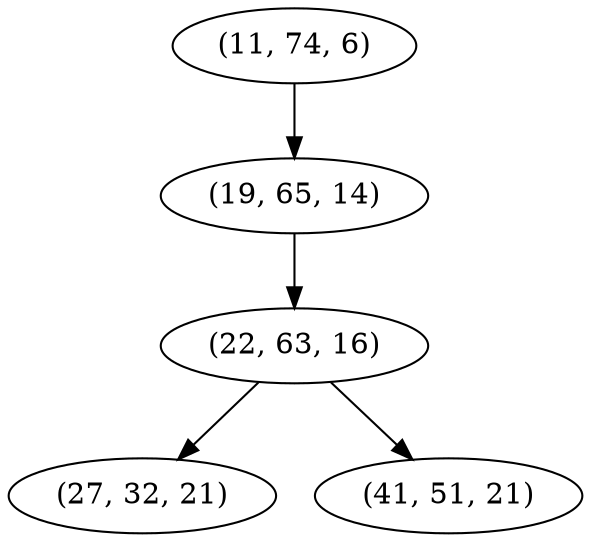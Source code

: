 digraph tree {
    "(11, 74, 6)";
    "(19, 65, 14)";
    "(22, 63, 16)";
    "(27, 32, 21)";
    "(41, 51, 21)";
    "(11, 74, 6)" -> "(19, 65, 14)";
    "(19, 65, 14)" -> "(22, 63, 16)";
    "(22, 63, 16)" -> "(27, 32, 21)";
    "(22, 63, 16)" -> "(41, 51, 21)";
}
